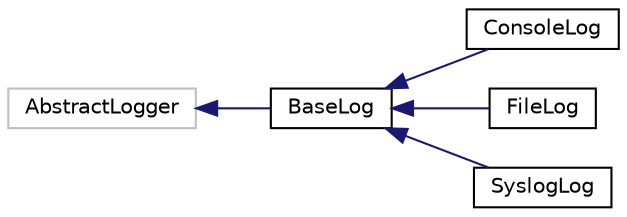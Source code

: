 digraph "Graphical Class Hierarchy"
{
  edge [fontname="Helvetica",fontsize="10",labelfontname="Helvetica",labelfontsize="10"];
  node [fontname="Helvetica",fontsize="10",shape=record];
  rankdir="LR";
  Node1 [label="AbstractLogger",height=0.2,width=0.4,color="grey75", fillcolor="white", style="filled"];
  Node1 -> Node2 [dir="back",color="midnightblue",fontsize="10",style="solid",fontname="Helvetica"];
  Node2 [label="BaseLog",height=0.2,width=0.4,color="black", fillcolor="white", style="filled",URL="$class_cake_1_1_log_1_1_engine_1_1_base_log.html"];
  Node2 -> Node3 [dir="back",color="midnightblue",fontsize="10",style="solid",fontname="Helvetica"];
  Node3 [label="ConsoleLog",height=0.2,width=0.4,color="black", fillcolor="white", style="filled",URL="$class_cake_1_1_log_1_1_engine_1_1_console_log.html"];
  Node2 -> Node4 [dir="back",color="midnightblue",fontsize="10",style="solid",fontname="Helvetica"];
  Node4 [label="FileLog",height=0.2,width=0.4,color="black", fillcolor="white", style="filled",URL="$class_cake_1_1_log_1_1_engine_1_1_file_log.html"];
  Node2 -> Node5 [dir="back",color="midnightblue",fontsize="10",style="solid",fontname="Helvetica"];
  Node5 [label="SyslogLog",height=0.2,width=0.4,color="black", fillcolor="white", style="filled",URL="$class_cake_1_1_log_1_1_engine_1_1_syslog_log.html"];
}
